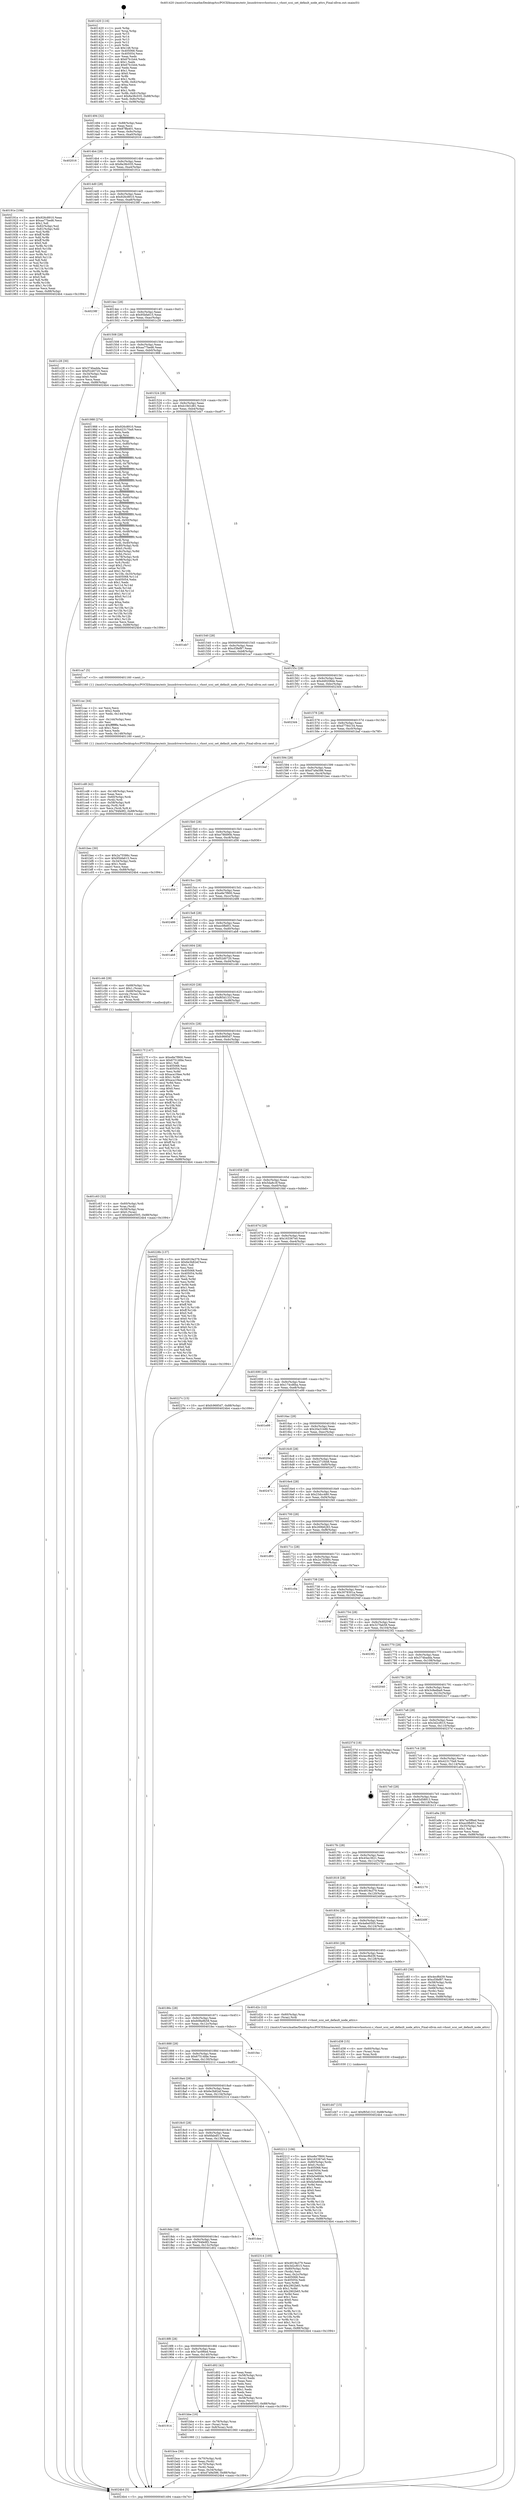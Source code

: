 digraph "0x401420" {
  label = "0x401420 (/mnt/c/Users/mathe/Desktop/tcc/POCII/binaries/extr_linuxdriversvhostscsi.c_vhost_scsi_set_default_node_attrs_Final-ollvm.out::main(0))"
  labelloc = "t"
  node[shape=record]

  Entry [label="",width=0.3,height=0.3,shape=circle,fillcolor=black,style=filled]
  "0x401494" [label="{
     0x401494 [32]\l
     | [instrs]\l
     &nbsp;&nbsp;0x401494 \<+6\>: mov -0x88(%rbp),%eax\l
     &nbsp;&nbsp;0x40149a \<+2\>: mov %eax,%ecx\l
     &nbsp;&nbsp;0x40149c \<+6\>: sub $0x87ffa401,%ecx\l
     &nbsp;&nbsp;0x4014a2 \<+6\>: mov %eax,-0x9c(%rbp)\l
     &nbsp;&nbsp;0x4014a8 \<+6\>: mov %ecx,-0xa0(%rbp)\l
     &nbsp;&nbsp;0x4014ae \<+6\>: je 0000000000402016 \<main+0xbf6\>\l
  }"]
  "0x402016" [label="{
     0x402016\l
  }", style=dashed]
  "0x4014b4" [label="{
     0x4014b4 [28]\l
     | [instrs]\l
     &nbsp;&nbsp;0x4014b4 \<+5\>: jmp 00000000004014b9 \<main+0x99\>\l
     &nbsp;&nbsp;0x4014b9 \<+6\>: mov -0x9c(%rbp),%eax\l
     &nbsp;&nbsp;0x4014bf \<+5\>: sub $0x8a38c035,%eax\l
     &nbsp;&nbsp;0x4014c4 \<+6\>: mov %eax,-0xa4(%rbp)\l
     &nbsp;&nbsp;0x4014ca \<+6\>: je 000000000040191e \<main+0x4fe\>\l
  }"]
  Exit [label="",width=0.3,height=0.3,shape=circle,fillcolor=black,style=filled,peripheries=2]
  "0x40191e" [label="{
     0x40191e [106]\l
     | [instrs]\l
     &nbsp;&nbsp;0x40191e \<+5\>: mov $0x926c8910,%eax\l
     &nbsp;&nbsp;0x401923 \<+5\>: mov $0xaa77bed6,%ecx\l
     &nbsp;&nbsp;0x401928 \<+2\>: mov $0x1,%dl\l
     &nbsp;&nbsp;0x40192a \<+7\>: mov -0x82(%rbp),%sil\l
     &nbsp;&nbsp;0x401931 \<+7\>: mov -0x81(%rbp),%dil\l
     &nbsp;&nbsp;0x401938 \<+3\>: mov %sil,%r8b\l
     &nbsp;&nbsp;0x40193b \<+4\>: xor $0xff,%r8b\l
     &nbsp;&nbsp;0x40193f \<+3\>: mov %dil,%r9b\l
     &nbsp;&nbsp;0x401942 \<+4\>: xor $0xff,%r9b\l
     &nbsp;&nbsp;0x401946 \<+3\>: xor $0x0,%dl\l
     &nbsp;&nbsp;0x401949 \<+3\>: mov %r8b,%r10b\l
     &nbsp;&nbsp;0x40194c \<+4\>: and $0x0,%r10b\l
     &nbsp;&nbsp;0x401950 \<+3\>: and %dl,%sil\l
     &nbsp;&nbsp;0x401953 \<+3\>: mov %r9b,%r11b\l
     &nbsp;&nbsp;0x401956 \<+4\>: and $0x0,%r11b\l
     &nbsp;&nbsp;0x40195a \<+3\>: and %dl,%dil\l
     &nbsp;&nbsp;0x40195d \<+3\>: or %sil,%r10b\l
     &nbsp;&nbsp;0x401960 \<+3\>: or %dil,%r11b\l
     &nbsp;&nbsp;0x401963 \<+3\>: xor %r11b,%r10b\l
     &nbsp;&nbsp;0x401966 \<+3\>: or %r9b,%r8b\l
     &nbsp;&nbsp;0x401969 \<+4\>: xor $0xff,%r8b\l
     &nbsp;&nbsp;0x40196d \<+3\>: or $0x0,%dl\l
     &nbsp;&nbsp;0x401970 \<+3\>: and %dl,%r8b\l
     &nbsp;&nbsp;0x401973 \<+3\>: or %r8b,%r10b\l
     &nbsp;&nbsp;0x401976 \<+4\>: test $0x1,%r10b\l
     &nbsp;&nbsp;0x40197a \<+3\>: cmovne %ecx,%eax\l
     &nbsp;&nbsp;0x40197d \<+6\>: mov %eax,-0x88(%rbp)\l
     &nbsp;&nbsp;0x401983 \<+5\>: jmp 00000000004024b4 \<main+0x1094\>\l
  }"]
  "0x4014d0" [label="{
     0x4014d0 [28]\l
     | [instrs]\l
     &nbsp;&nbsp;0x4014d0 \<+5\>: jmp 00000000004014d5 \<main+0xb5\>\l
     &nbsp;&nbsp;0x4014d5 \<+6\>: mov -0x9c(%rbp),%eax\l
     &nbsp;&nbsp;0x4014db \<+5\>: sub $0x926c8910,%eax\l
     &nbsp;&nbsp;0x4014e0 \<+6\>: mov %eax,-0xa8(%rbp)\l
     &nbsp;&nbsp;0x4014e6 \<+6\>: je 000000000040238f \<main+0xf6f\>\l
  }"]
  "0x4024b4" [label="{
     0x4024b4 [5]\l
     | [instrs]\l
     &nbsp;&nbsp;0x4024b4 \<+5\>: jmp 0000000000401494 \<main+0x74\>\l
  }"]
  "0x401420" [label="{
     0x401420 [116]\l
     | [instrs]\l
     &nbsp;&nbsp;0x401420 \<+1\>: push %rbp\l
     &nbsp;&nbsp;0x401421 \<+3\>: mov %rsp,%rbp\l
     &nbsp;&nbsp;0x401424 \<+2\>: push %r15\l
     &nbsp;&nbsp;0x401426 \<+2\>: push %r14\l
     &nbsp;&nbsp;0x401428 \<+2\>: push %r13\l
     &nbsp;&nbsp;0x40142a \<+2\>: push %r12\l
     &nbsp;&nbsp;0x40142c \<+1\>: push %rbx\l
     &nbsp;&nbsp;0x40142d \<+7\>: sub $0x148,%rsp\l
     &nbsp;&nbsp;0x401434 \<+7\>: mov 0x405068,%eax\l
     &nbsp;&nbsp;0x40143b \<+7\>: mov 0x405054,%ecx\l
     &nbsp;&nbsp;0x401442 \<+2\>: mov %eax,%edx\l
     &nbsp;&nbsp;0x401444 \<+6\>: sub $0x67b1b44,%edx\l
     &nbsp;&nbsp;0x40144a \<+3\>: sub $0x1,%edx\l
     &nbsp;&nbsp;0x40144d \<+6\>: add $0x67b1b44,%edx\l
     &nbsp;&nbsp;0x401453 \<+3\>: imul %edx,%eax\l
     &nbsp;&nbsp;0x401456 \<+3\>: and $0x1,%eax\l
     &nbsp;&nbsp;0x401459 \<+3\>: cmp $0x0,%eax\l
     &nbsp;&nbsp;0x40145c \<+4\>: sete %r8b\l
     &nbsp;&nbsp;0x401460 \<+4\>: and $0x1,%r8b\l
     &nbsp;&nbsp;0x401464 \<+7\>: mov %r8b,-0x82(%rbp)\l
     &nbsp;&nbsp;0x40146b \<+3\>: cmp $0xa,%ecx\l
     &nbsp;&nbsp;0x40146e \<+4\>: setl %r8b\l
     &nbsp;&nbsp;0x401472 \<+4\>: and $0x1,%r8b\l
     &nbsp;&nbsp;0x401476 \<+7\>: mov %r8b,-0x81(%rbp)\l
     &nbsp;&nbsp;0x40147d \<+10\>: movl $0x8a38c035,-0x88(%rbp)\l
     &nbsp;&nbsp;0x401487 \<+6\>: mov %edi,-0x8c(%rbp)\l
     &nbsp;&nbsp;0x40148d \<+7\>: mov %rsi,-0x98(%rbp)\l
  }"]
  "0x401d47" [label="{
     0x401d47 [15]\l
     | [instrs]\l
     &nbsp;&nbsp;0x401d47 \<+10\>: movl $0xf65d131f,-0x88(%rbp)\l
     &nbsp;&nbsp;0x401d51 \<+5\>: jmp 00000000004024b4 \<main+0x1094\>\l
  }"]
  "0x40238f" [label="{
     0x40238f\l
  }", style=dashed]
  "0x4014ec" [label="{
     0x4014ec [28]\l
     | [instrs]\l
     &nbsp;&nbsp;0x4014ec \<+5\>: jmp 00000000004014f1 \<main+0xd1\>\l
     &nbsp;&nbsp;0x4014f1 \<+6\>: mov -0x9c(%rbp),%eax\l
     &nbsp;&nbsp;0x4014f7 \<+5\>: sub $0x95bfa615,%eax\l
     &nbsp;&nbsp;0x4014fc \<+6\>: mov %eax,-0xac(%rbp)\l
     &nbsp;&nbsp;0x401502 \<+6\>: je 0000000000401c28 \<main+0x808\>\l
  }"]
  "0x401d38" [label="{
     0x401d38 [15]\l
     | [instrs]\l
     &nbsp;&nbsp;0x401d38 \<+4\>: mov -0x60(%rbp),%rax\l
     &nbsp;&nbsp;0x401d3c \<+3\>: mov (%rax),%rax\l
     &nbsp;&nbsp;0x401d3f \<+3\>: mov %rax,%rdi\l
     &nbsp;&nbsp;0x401d42 \<+5\>: call 0000000000401030 \<free@plt\>\l
     | [calls]\l
     &nbsp;&nbsp;0x401030 \{1\} (unknown)\l
  }"]
  "0x401c28" [label="{
     0x401c28 [30]\l
     | [instrs]\l
     &nbsp;&nbsp;0x401c28 \<+5\>: mov $0x374badda,%eax\l
     &nbsp;&nbsp;0x401c2d \<+5\>: mov $0xf52d0720,%ecx\l
     &nbsp;&nbsp;0x401c32 \<+3\>: mov -0x34(%rbp),%edx\l
     &nbsp;&nbsp;0x401c35 \<+3\>: cmp $0x0,%edx\l
     &nbsp;&nbsp;0x401c38 \<+3\>: cmove %ecx,%eax\l
     &nbsp;&nbsp;0x401c3b \<+6\>: mov %eax,-0x88(%rbp)\l
     &nbsp;&nbsp;0x401c41 \<+5\>: jmp 00000000004024b4 \<main+0x1094\>\l
  }"]
  "0x401508" [label="{
     0x401508 [28]\l
     | [instrs]\l
     &nbsp;&nbsp;0x401508 \<+5\>: jmp 000000000040150d \<main+0xed\>\l
     &nbsp;&nbsp;0x40150d \<+6\>: mov -0x9c(%rbp),%eax\l
     &nbsp;&nbsp;0x401513 \<+5\>: sub $0xaa77bed6,%eax\l
     &nbsp;&nbsp;0x401518 \<+6\>: mov %eax,-0xb0(%rbp)\l
     &nbsp;&nbsp;0x40151e \<+6\>: je 0000000000401988 \<main+0x568\>\l
  }"]
  "0x401cd8" [label="{
     0x401cd8 [42]\l
     | [instrs]\l
     &nbsp;&nbsp;0x401cd8 \<+6\>: mov -0x148(%rbp),%ecx\l
     &nbsp;&nbsp;0x401cde \<+3\>: imul %eax,%ecx\l
     &nbsp;&nbsp;0x401ce1 \<+4\>: mov -0x60(%rbp),%rdi\l
     &nbsp;&nbsp;0x401ce5 \<+3\>: mov (%rdi),%rdi\l
     &nbsp;&nbsp;0x401ce8 \<+4\>: mov -0x58(%rbp),%r8\l
     &nbsp;&nbsp;0x401cec \<+3\>: movslq (%r8),%r8\l
     &nbsp;&nbsp;0x401cef \<+4\>: mov %ecx,(%rdi,%r8,4)\l
     &nbsp;&nbsp;0x401cf3 \<+10\>: movl $0x794fe9f2,-0x88(%rbp)\l
     &nbsp;&nbsp;0x401cfd \<+5\>: jmp 00000000004024b4 \<main+0x1094\>\l
  }"]
  "0x401988" [label="{
     0x401988 [274]\l
     | [instrs]\l
     &nbsp;&nbsp;0x401988 \<+5\>: mov $0x926c8910,%eax\l
     &nbsp;&nbsp;0x40198d \<+5\>: mov $0x423170a9,%ecx\l
     &nbsp;&nbsp;0x401992 \<+2\>: xor %edx,%edx\l
     &nbsp;&nbsp;0x401994 \<+3\>: mov %rsp,%rsi\l
     &nbsp;&nbsp;0x401997 \<+4\>: add $0xfffffffffffffff0,%rsi\l
     &nbsp;&nbsp;0x40199b \<+3\>: mov %rsi,%rsp\l
     &nbsp;&nbsp;0x40199e \<+4\>: mov %rsi,-0x80(%rbp)\l
     &nbsp;&nbsp;0x4019a2 \<+3\>: mov %rsp,%rsi\l
     &nbsp;&nbsp;0x4019a5 \<+4\>: add $0xfffffffffffffff0,%rsi\l
     &nbsp;&nbsp;0x4019a9 \<+3\>: mov %rsi,%rsp\l
     &nbsp;&nbsp;0x4019ac \<+3\>: mov %rsp,%rdi\l
     &nbsp;&nbsp;0x4019af \<+4\>: add $0xfffffffffffffff0,%rdi\l
     &nbsp;&nbsp;0x4019b3 \<+3\>: mov %rdi,%rsp\l
     &nbsp;&nbsp;0x4019b6 \<+4\>: mov %rdi,-0x78(%rbp)\l
     &nbsp;&nbsp;0x4019ba \<+3\>: mov %rsp,%rdi\l
     &nbsp;&nbsp;0x4019bd \<+4\>: add $0xfffffffffffffff0,%rdi\l
     &nbsp;&nbsp;0x4019c1 \<+3\>: mov %rdi,%rsp\l
     &nbsp;&nbsp;0x4019c4 \<+4\>: mov %rdi,-0x70(%rbp)\l
     &nbsp;&nbsp;0x4019c8 \<+3\>: mov %rsp,%rdi\l
     &nbsp;&nbsp;0x4019cb \<+4\>: add $0xfffffffffffffff0,%rdi\l
     &nbsp;&nbsp;0x4019cf \<+3\>: mov %rdi,%rsp\l
     &nbsp;&nbsp;0x4019d2 \<+4\>: mov %rdi,-0x68(%rbp)\l
     &nbsp;&nbsp;0x4019d6 \<+3\>: mov %rsp,%rdi\l
     &nbsp;&nbsp;0x4019d9 \<+4\>: add $0xfffffffffffffff0,%rdi\l
     &nbsp;&nbsp;0x4019dd \<+3\>: mov %rdi,%rsp\l
     &nbsp;&nbsp;0x4019e0 \<+4\>: mov %rdi,-0x60(%rbp)\l
     &nbsp;&nbsp;0x4019e4 \<+3\>: mov %rsp,%rdi\l
     &nbsp;&nbsp;0x4019e7 \<+4\>: add $0xfffffffffffffff0,%rdi\l
     &nbsp;&nbsp;0x4019eb \<+3\>: mov %rdi,%rsp\l
     &nbsp;&nbsp;0x4019ee \<+4\>: mov %rdi,-0x58(%rbp)\l
     &nbsp;&nbsp;0x4019f2 \<+3\>: mov %rsp,%rdi\l
     &nbsp;&nbsp;0x4019f5 \<+4\>: add $0xfffffffffffffff0,%rdi\l
     &nbsp;&nbsp;0x4019f9 \<+3\>: mov %rdi,%rsp\l
     &nbsp;&nbsp;0x4019fc \<+4\>: mov %rdi,-0x50(%rbp)\l
     &nbsp;&nbsp;0x401a00 \<+3\>: mov %rsp,%rdi\l
     &nbsp;&nbsp;0x401a03 \<+4\>: add $0xfffffffffffffff0,%rdi\l
     &nbsp;&nbsp;0x401a07 \<+3\>: mov %rdi,%rsp\l
     &nbsp;&nbsp;0x401a0a \<+4\>: mov %rdi,-0x48(%rbp)\l
     &nbsp;&nbsp;0x401a0e \<+3\>: mov %rsp,%rdi\l
     &nbsp;&nbsp;0x401a11 \<+4\>: add $0xfffffffffffffff0,%rdi\l
     &nbsp;&nbsp;0x401a15 \<+3\>: mov %rdi,%rsp\l
     &nbsp;&nbsp;0x401a18 \<+4\>: mov %rdi,-0x40(%rbp)\l
     &nbsp;&nbsp;0x401a1c \<+4\>: mov -0x80(%rbp),%rdi\l
     &nbsp;&nbsp;0x401a20 \<+6\>: movl $0x0,(%rdi)\l
     &nbsp;&nbsp;0x401a26 \<+7\>: mov -0x8c(%rbp),%r8d\l
     &nbsp;&nbsp;0x401a2d \<+3\>: mov %r8d,(%rsi)\l
     &nbsp;&nbsp;0x401a30 \<+4\>: mov -0x78(%rbp),%rdi\l
     &nbsp;&nbsp;0x401a34 \<+7\>: mov -0x98(%rbp),%r9\l
     &nbsp;&nbsp;0x401a3b \<+3\>: mov %r9,(%rdi)\l
     &nbsp;&nbsp;0x401a3e \<+3\>: cmpl $0x2,(%rsi)\l
     &nbsp;&nbsp;0x401a41 \<+4\>: setne %r10b\l
     &nbsp;&nbsp;0x401a45 \<+4\>: and $0x1,%r10b\l
     &nbsp;&nbsp;0x401a49 \<+4\>: mov %r10b,-0x35(%rbp)\l
     &nbsp;&nbsp;0x401a4d \<+8\>: mov 0x405068,%r11d\l
     &nbsp;&nbsp;0x401a55 \<+7\>: mov 0x405054,%ebx\l
     &nbsp;&nbsp;0x401a5c \<+3\>: sub $0x1,%edx\l
     &nbsp;&nbsp;0x401a5f \<+3\>: mov %r11d,%r14d\l
     &nbsp;&nbsp;0x401a62 \<+3\>: add %edx,%r14d\l
     &nbsp;&nbsp;0x401a65 \<+4\>: imul %r14d,%r11d\l
     &nbsp;&nbsp;0x401a69 \<+4\>: and $0x1,%r11d\l
     &nbsp;&nbsp;0x401a6d \<+4\>: cmp $0x0,%r11d\l
     &nbsp;&nbsp;0x401a71 \<+4\>: sete %r10b\l
     &nbsp;&nbsp;0x401a75 \<+3\>: cmp $0xa,%ebx\l
     &nbsp;&nbsp;0x401a78 \<+4\>: setl %r15b\l
     &nbsp;&nbsp;0x401a7c \<+3\>: mov %r10b,%r12b\l
     &nbsp;&nbsp;0x401a7f \<+3\>: and %r15b,%r12b\l
     &nbsp;&nbsp;0x401a82 \<+3\>: xor %r15b,%r10b\l
     &nbsp;&nbsp;0x401a85 \<+3\>: or %r10b,%r12b\l
     &nbsp;&nbsp;0x401a88 \<+4\>: test $0x1,%r12b\l
     &nbsp;&nbsp;0x401a8c \<+3\>: cmovne %ecx,%eax\l
     &nbsp;&nbsp;0x401a8f \<+6\>: mov %eax,-0x88(%rbp)\l
     &nbsp;&nbsp;0x401a95 \<+5\>: jmp 00000000004024b4 \<main+0x1094\>\l
  }"]
  "0x401524" [label="{
     0x401524 [28]\l
     | [instrs]\l
     &nbsp;&nbsp;0x401524 \<+5\>: jmp 0000000000401529 \<main+0x109\>\l
     &nbsp;&nbsp;0x401529 \<+6\>: mov -0x9c(%rbp),%eax\l
     &nbsp;&nbsp;0x40152f \<+5\>: sub $0xb19d1d81,%eax\l
     &nbsp;&nbsp;0x401534 \<+6\>: mov %eax,-0xb4(%rbp)\l
     &nbsp;&nbsp;0x40153a \<+6\>: je 0000000000401eb7 \<main+0xa97\>\l
  }"]
  "0x401cac" [label="{
     0x401cac [44]\l
     | [instrs]\l
     &nbsp;&nbsp;0x401cac \<+2\>: xor %ecx,%ecx\l
     &nbsp;&nbsp;0x401cae \<+5\>: mov $0x2,%edx\l
     &nbsp;&nbsp;0x401cb3 \<+6\>: mov %edx,-0x144(%rbp)\l
     &nbsp;&nbsp;0x401cb9 \<+1\>: cltd\l
     &nbsp;&nbsp;0x401cba \<+6\>: mov -0x144(%rbp),%esi\l
     &nbsp;&nbsp;0x401cc0 \<+2\>: idiv %esi\l
     &nbsp;&nbsp;0x401cc2 \<+6\>: imul $0xfffffffe,%edx,%edx\l
     &nbsp;&nbsp;0x401cc8 \<+3\>: sub $0x1,%ecx\l
     &nbsp;&nbsp;0x401ccb \<+2\>: sub %ecx,%edx\l
     &nbsp;&nbsp;0x401ccd \<+6\>: mov %edx,-0x148(%rbp)\l
     &nbsp;&nbsp;0x401cd3 \<+5\>: call 0000000000401160 \<next_i\>\l
     | [calls]\l
     &nbsp;&nbsp;0x401160 \{1\} (/mnt/c/Users/mathe/Desktop/tcc/POCII/binaries/extr_linuxdriversvhostscsi.c_vhost_scsi_set_default_node_attrs_Final-ollvm.out::next_i)\l
  }"]
  "0x401c63" [label="{
     0x401c63 [32]\l
     | [instrs]\l
     &nbsp;&nbsp;0x401c63 \<+4\>: mov -0x60(%rbp),%rdi\l
     &nbsp;&nbsp;0x401c67 \<+3\>: mov %rax,(%rdi)\l
     &nbsp;&nbsp;0x401c6a \<+4\>: mov -0x58(%rbp),%rax\l
     &nbsp;&nbsp;0x401c6e \<+6\>: movl $0x0,(%rax)\l
     &nbsp;&nbsp;0x401c74 \<+10\>: movl $0x4a6e0505,-0x88(%rbp)\l
     &nbsp;&nbsp;0x401c7e \<+5\>: jmp 00000000004024b4 \<main+0x1094\>\l
  }"]
  "0x401eb7" [label="{
     0x401eb7\l
  }", style=dashed]
  "0x401540" [label="{
     0x401540 [28]\l
     | [instrs]\l
     &nbsp;&nbsp;0x401540 \<+5\>: jmp 0000000000401545 \<main+0x125\>\l
     &nbsp;&nbsp;0x401545 \<+6\>: mov -0x9c(%rbp),%eax\l
     &nbsp;&nbsp;0x40154b \<+5\>: sub $0xcf3fef87,%eax\l
     &nbsp;&nbsp;0x401550 \<+6\>: mov %eax,-0xb8(%rbp)\l
     &nbsp;&nbsp;0x401556 \<+6\>: je 0000000000401ca7 \<main+0x887\>\l
  }"]
  "0x401bce" [label="{
     0x401bce [30]\l
     | [instrs]\l
     &nbsp;&nbsp;0x401bce \<+4\>: mov -0x70(%rbp),%rdi\l
     &nbsp;&nbsp;0x401bd2 \<+2\>: mov %eax,(%rdi)\l
     &nbsp;&nbsp;0x401bd4 \<+4\>: mov -0x70(%rbp),%rdi\l
     &nbsp;&nbsp;0x401bd8 \<+2\>: mov (%rdi),%eax\l
     &nbsp;&nbsp;0x401bda \<+3\>: mov %eax,-0x34(%rbp)\l
     &nbsp;&nbsp;0x401bdd \<+10\>: movl $0xd7a9a586,-0x88(%rbp)\l
     &nbsp;&nbsp;0x401be7 \<+5\>: jmp 00000000004024b4 \<main+0x1094\>\l
  }"]
  "0x401ca7" [label="{
     0x401ca7 [5]\l
     | [instrs]\l
     &nbsp;&nbsp;0x401ca7 \<+5\>: call 0000000000401160 \<next_i\>\l
     | [calls]\l
     &nbsp;&nbsp;0x401160 \{1\} (/mnt/c/Users/mathe/Desktop/tcc/POCII/binaries/extr_linuxdriversvhostscsi.c_vhost_scsi_set_default_node_attrs_Final-ollvm.out::next_i)\l
  }"]
  "0x40155c" [label="{
     0x40155c [28]\l
     | [instrs]\l
     &nbsp;&nbsp;0x40155c \<+5\>: jmp 0000000000401561 \<main+0x141\>\l
     &nbsp;&nbsp;0x401561 \<+6\>: mov -0x9c(%rbp),%eax\l
     &nbsp;&nbsp;0x401567 \<+5\>: sub $0xd49208de,%eax\l
     &nbsp;&nbsp;0x40156c \<+6\>: mov %eax,-0xbc(%rbp)\l
     &nbsp;&nbsp;0x401572 \<+6\>: je 00000000004023d4 \<main+0xfb4\>\l
  }"]
  "0x401914" [label="{
     0x401914\l
  }", style=dashed]
  "0x4023d4" [label="{
     0x4023d4\l
  }", style=dashed]
  "0x401578" [label="{
     0x401578 [28]\l
     | [instrs]\l
     &nbsp;&nbsp;0x401578 \<+5\>: jmp 000000000040157d \<main+0x15d\>\l
     &nbsp;&nbsp;0x40157d \<+6\>: mov -0x9c(%rbp),%eax\l
     &nbsp;&nbsp;0x401583 \<+5\>: sub $0xd7784154,%eax\l
     &nbsp;&nbsp;0x401588 \<+6\>: mov %eax,-0xc0(%rbp)\l
     &nbsp;&nbsp;0x40158e \<+6\>: je 0000000000401baf \<main+0x78f\>\l
  }"]
  "0x401bbe" [label="{
     0x401bbe [16]\l
     | [instrs]\l
     &nbsp;&nbsp;0x401bbe \<+4\>: mov -0x78(%rbp),%rax\l
     &nbsp;&nbsp;0x401bc2 \<+3\>: mov (%rax),%rax\l
     &nbsp;&nbsp;0x401bc5 \<+4\>: mov 0x8(%rax),%rdi\l
     &nbsp;&nbsp;0x401bc9 \<+5\>: call 0000000000401060 \<atoi@plt\>\l
     | [calls]\l
     &nbsp;&nbsp;0x401060 \{1\} (unknown)\l
  }"]
  "0x401baf" [label="{
     0x401baf\l
  }", style=dashed]
  "0x401594" [label="{
     0x401594 [28]\l
     | [instrs]\l
     &nbsp;&nbsp;0x401594 \<+5\>: jmp 0000000000401599 \<main+0x179\>\l
     &nbsp;&nbsp;0x401599 \<+6\>: mov -0x9c(%rbp),%eax\l
     &nbsp;&nbsp;0x40159f \<+5\>: sub $0xd7a9a586,%eax\l
     &nbsp;&nbsp;0x4015a4 \<+6\>: mov %eax,-0xc4(%rbp)\l
     &nbsp;&nbsp;0x4015aa \<+6\>: je 0000000000401bec \<main+0x7cc\>\l
  }"]
  "0x4018f8" [label="{
     0x4018f8 [28]\l
     | [instrs]\l
     &nbsp;&nbsp;0x4018f8 \<+5\>: jmp 00000000004018fd \<main+0x4dd\>\l
     &nbsp;&nbsp;0x4018fd \<+6\>: mov -0x9c(%rbp),%eax\l
     &nbsp;&nbsp;0x401903 \<+5\>: sub $0x7ac0f6ed,%eax\l
     &nbsp;&nbsp;0x401908 \<+6\>: mov %eax,-0x140(%rbp)\l
     &nbsp;&nbsp;0x40190e \<+6\>: je 0000000000401bbe \<main+0x79e\>\l
  }"]
  "0x401bec" [label="{
     0x401bec [30]\l
     | [instrs]\l
     &nbsp;&nbsp;0x401bec \<+5\>: mov $0x2a75586c,%eax\l
     &nbsp;&nbsp;0x401bf1 \<+5\>: mov $0x95bfa615,%ecx\l
     &nbsp;&nbsp;0x401bf6 \<+3\>: mov -0x34(%rbp),%edx\l
     &nbsp;&nbsp;0x401bf9 \<+3\>: cmp $0x1,%edx\l
     &nbsp;&nbsp;0x401bfc \<+3\>: cmovl %ecx,%eax\l
     &nbsp;&nbsp;0x401bff \<+6\>: mov %eax,-0x88(%rbp)\l
     &nbsp;&nbsp;0x401c05 \<+5\>: jmp 00000000004024b4 \<main+0x1094\>\l
  }"]
  "0x4015b0" [label="{
     0x4015b0 [28]\l
     | [instrs]\l
     &nbsp;&nbsp;0x4015b0 \<+5\>: jmp 00000000004015b5 \<main+0x195\>\l
     &nbsp;&nbsp;0x4015b5 \<+6\>: mov -0x9c(%rbp),%eax\l
     &nbsp;&nbsp;0x4015bb \<+5\>: sub $0xe78fd90b,%eax\l
     &nbsp;&nbsp;0x4015c0 \<+6\>: mov %eax,-0xc8(%rbp)\l
     &nbsp;&nbsp;0x4015c6 \<+6\>: je 0000000000401d56 \<main+0x936\>\l
  }"]
  "0x401d02" [label="{
     0x401d02 [42]\l
     | [instrs]\l
     &nbsp;&nbsp;0x401d02 \<+2\>: xor %eax,%eax\l
     &nbsp;&nbsp;0x401d04 \<+4\>: mov -0x58(%rbp),%rcx\l
     &nbsp;&nbsp;0x401d08 \<+2\>: mov (%rcx),%edx\l
     &nbsp;&nbsp;0x401d0a \<+2\>: mov %eax,%esi\l
     &nbsp;&nbsp;0x401d0c \<+2\>: sub %edx,%esi\l
     &nbsp;&nbsp;0x401d0e \<+2\>: mov %eax,%edx\l
     &nbsp;&nbsp;0x401d10 \<+3\>: sub $0x1,%edx\l
     &nbsp;&nbsp;0x401d13 \<+2\>: add %edx,%esi\l
     &nbsp;&nbsp;0x401d15 \<+2\>: sub %esi,%eax\l
     &nbsp;&nbsp;0x401d17 \<+4\>: mov -0x58(%rbp),%rcx\l
     &nbsp;&nbsp;0x401d1b \<+2\>: mov %eax,(%rcx)\l
     &nbsp;&nbsp;0x401d1d \<+10\>: movl $0x4a6e0505,-0x88(%rbp)\l
     &nbsp;&nbsp;0x401d27 \<+5\>: jmp 00000000004024b4 \<main+0x1094\>\l
  }"]
  "0x401d56" [label="{
     0x401d56\l
  }", style=dashed]
  "0x4015cc" [label="{
     0x4015cc [28]\l
     | [instrs]\l
     &nbsp;&nbsp;0x4015cc \<+5\>: jmp 00000000004015d1 \<main+0x1b1\>\l
     &nbsp;&nbsp;0x4015d1 \<+6\>: mov -0x9c(%rbp),%eax\l
     &nbsp;&nbsp;0x4015d7 \<+5\>: sub $0xe8e7f900,%eax\l
     &nbsp;&nbsp;0x4015dc \<+6\>: mov %eax,-0xcc(%rbp)\l
     &nbsp;&nbsp;0x4015e2 \<+6\>: je 0000000000402486 \<main+0x1066\>\l
  }"]
  "0x4018dc" [label="{
     0x4018dc [28]\l
     | [instrs]\l
     &nbsp;&nbsp;0x4018dc \<+5\>: jmp 00000000004018e1 \<main+0x4c1\>\l
     &nbsp;&nbsp;0x4018e1 \<+6\>: mov -0x9c(%rbp),%eax\l
     &nbsp;&nbsp;0x4018e7 \<+5\>: sub $0x794fe9f2,%eax\l
     &nbsp;&nbsp;0x4018ec \<+6\>: mov %eax,-0x13c(%rbp)\l
     &nbsp;&nbsp;0x4018f2 \<+6\>: je 0000000000401d02 \<main+0x8e2\>\l
  }"]
  "0x402486" [label="{
     0x402486\l
  }", style=dashed]
  "0x4015e8" [label="{
     0x4015e8 [28]\l
     | [instrs]\l
     &nbsp;&nbsp;0x4015e8 \<+5\>: jmp 00000000004015ed \<main+0x1cd\>\l
     &nbsp;&nbsp;0x4015ed \<+6\>: mov -0x9c(%rbp),%eax\l
     &nbsp;&nbsp;0x4015f3 \<+5\>: sub $0xec0fb851,%eax\l
     &nbsp;&nbsp;0x4015f8 \<+6\>: mov %eax,-0xd0(%rbp)\l
     &nbsp;&nbsp;0x4015fe \<+6\>: je 0000000000401ab8 \<main+0x698\>\l
  }"]
  "0x401dee" [label="{
     0x401dee\l
  }", style=dashed]
  "0x401ab8" [label="{
     0x401ab8\l
  }", style=dashed]
  "0x401604" [label="{
     0x401604 [28]\l
     | [instrs]\l
     &nbsp;&nbsp;0x401604 \<+5\>: jmp 0000000000401609 \<main+0x1e9\>\l
     &nbsp;&nbsp;0x401609 \<+6\>: mov -0x9c(%rbp),%eax\l
     &nbsp;&nbsp;0x40160f \<+5\>: sub $0xf52d0720,%eax\l
     &nbsp;&nbsp;0x401614 \<+6\>: mov %eax,-0xd4(%rbp)\l
     &nbsp;&nbsp;0x40161a \<+6\>: je 0000000000401c46 \<main+0x826\>\l
  }"]
  "0x4018c0" [label="{
     0x4018c0 [28]\l
     | [instrs]\l
     &nbsp;&nbsp;0x4018c0 \<+5\>: jmp 00000000004018c5 \<main+0x4a5\>\l
     &nbsp;&nbsp;0x4018c5 \<+6\>: mov -0x9c(%rbp),%eax\l
     &nbsp;&nbsp;0x4018cb \<+5\>: sub $0x6fabdf11,%eax\l
     &nbsp;&nbsp;0x4018d0 \<+6\>: mov %eax,-0x138(%rbp)\l
     &nbsp;&nbsp;0x4018d6 \<+6\>: je 0000000000401dee \<main+0x9ce\>\l
  }"]
  "0x401c46" [label="{
     0x401c46 [29]\l
     | [instrs]\l
     &nbsp;&nbsp;0x401c46 \<+4\>: mov -0x68(%rbp),%rax\l
     &nbsp;&nbsp;0x401c4a \<+6\>: movl $0x1,(%rax)\l
     &nbsp;&nbsp;0x401c50 \<+4\>: mov -0x68(%rbp),%rax\l
     &nbsp;&nbsp;0x401c54 \<+3\>: movslq (%rax),%rax\l
     &nbsp;&nbsp;0x401c57 \<+4\>: shl $0x2,%rax\l
     &nbsp;&nbsp;0x401c5b \<+3\>: mov %rax,%rdi\l
     &nbsp;&nbsp;0x401c5e \<+5\>: call 0000000000401050 \<malloc@plt\>\l
     | [calls]\l
     &nbsp;&nbsp;0x401050 \{1\} (unknown)\l
  }"]
  "0x401620" [label="{
     0x401620 [28]\l
     | [instrs]\l
     &nbsp;&nbsp;0x401620 \<+5\>: jmp 0000000000401625 \<main+0x205\>\l
     &nbsp;&nbsp;0x401625 \<+6\>: mov -0x9c(%rbp),%eax\l
     &nbsp;&nbsp;0x40162b \<+5\>: sub $0xf65d131f,%eax\l
     &nbsp;&nbsp;0x401630 \<+6\>: mov %eax,-0xd8(%rbp)\l
     &nbsp;&nbsp;0x401636 \<+6\>: je 000000000040217f \<main+0xd5f\>\l
  }"]
  "0x402314" [label="{
     0x402314 [105]\l
     | [instrs]\l
     &nbsp;&nbsp;0x402314 \<+5\>: mov $0x4919a379,%eax\l
     &nbsp;&nbsp;0x402319 \<+5\>: mov $0x3d2cf015,%ecx\l
     &nbsp;&nbsp;0x40231e \<+4\>: mov -0x80(%rbp),%rdx\l
     &nbsp;&nbsp;0x402322 \<+2\>: mov (%rdx),%esi\l
     &nbsp;&nbsp;0x402324 \<+3\>: mov %esi,-0x2c(%rbp)\l
     &nbsp;&nbsp;0x402327 \<+7\>: mov 0x405068,%esi\l
     &nbsp;&nbsp;0x40232e \<+7\>: mov 0x405054,%edi\l
     &nbsp;&nbsp;0x402335 \<+3\>: mov %esi,%r8d\l
     &nbsp;&nbsp;0x402338 \<+7\>: add $0x2902b65,%r8d\l
     &nbsp;&nbsp;0x40233f \<+4\>: sub $0x1,%r8d\l
     &nbsp;&nbsp;0x402343 \<+7\>: sub $0x2902b65,%r8d\l
     &nbsp;&nbsp;0x40234a \<+4\>: imul %r8d,%esi\l
     &nbsp;&nbsp;0x40234e \<+3\>: and $0x1,%esi\l
     &nbsp;&nbsp;0x402351 \<+3\>: cmp $0x0,%esi\l
     &nbsp;&nbsp;0x402354 \<+4\>: sete %r9b\l
     &nbsp;&nbsp;0x402358 \<+3\>: cmp $0xa,%edi\l
     &nbsp;&nbsp;0x40235b \<+4\>: setl %r10b\l
     &nbsp;&nbsp;0x40235f \<+3\>: mov %r9b,%r11b\l
     &nbsp;&nbsp;0x402362 \<+3\>: and %r10b,%r11b\l
     &nbsp;&nbsp;0x402365 \<+3\>: xor %r10b,%r9b\l
     &nbsp;&nbsp;0x402368 \<+3\>: or %r9b,%r11b\l
     &nbsp;&nbsp;0x40236b \<+4\>: test $0x1,%r11b\l
     &nbsp;&nbsp;0x40236f \<+3\>: cmovne %ecx,%eax\l
     &nbsp;&nbsp;0x402372 \<+6\>: mov %eax,-0x88(%rbp)\l
     &nbsp;&nbsp;0x402378 \<+5\>: jmp 00000000004024b4 \<main+0x1094\>\l
  }"]
  "0x40217f" [label="{
     0x40217f [147]\l
     | [instrs]\l
     &nbsp;&nbsp;0x40217f \<+5\>: mov $0xe8e7f900,%eax\l
     &nbsp;&nbsp;0x402184 \<+5\>: mov $0x67514fde,%ecx\l
     &nbsp;&nbsp;0x402189 \<+2\>: mov $0x1,%dl\l
     &nbsp;&nbsp;0x40218b \<+7\>: mov 0x405068,%esi\l
     &nbsp;&nbsp;0x402192 \<+7\>: mov 0x405054,%edi\l
     &nbsp;&nbsp;0x402199 \<+3\>: mov %esi,%r8d\l
     &nbsp;&nbsp;0x40219c \<+7\>: sub $0xaca1f4ee,%r8d\l
     &nbsp;&nbsp;0x4021a3 \<+4\>: sub $0x1,%r8d\l
     &nbsp;&nbsp;0x4021a7 \<+7\>: add $0xaca1f4ee,%r8d\l
     &nbsp;&nbsp;0x4021ae \<+4\>: imul %r8d,%esi\l
     &nbsp;&nbsp;0x4021b2 \<+3\>: and $0x1,%esi\l
     &nbsp;&nbsp;0x4021b5 \<+3\>: cmp $0x0,%esi\l
     &nbsp;&nbsp;0x4021b8 \<+4\>: sete %r9b\l
     &nbsp;&nbsp;0x4021bc \<+3\>: cmp $0xa,%edi\l
     &nbsp;&nbsp;0x4021bf \<+4\>: setl %r10b\l
     &nbsp;&nbsp;0x4021c3 \<+3\>: mov %r9b,%r11b\l
     &nbsp;&nbsp;0x4021c6 \<+4\>: xor $0xff,%r11b\l
     &nbsp;&nbsp;0x4021ca \<+3\>: mov %r10b,%bl\l
     &nbsp;&nbsp;0x4021cd \<+3\>: xor $0xff,%bl\l
     &nbsp;&nbsp;0x4021d0 \<+3\>: xor $0x0,%dl\l
     &nbsp;&nbsp;0x4021d3 \<+3\>: mov %r11b,%r14b\l
     &nbsp;&nbsp;0x4021d6 \<+4\>: and $0x0,%r14b\l
     &nbsp;&nbsp;0x4021da \<+3\>: and %dl,%r9b\l
     &nbsp;&nbsp;0x4021dd \<+3\>: mov %bl,%r15b\l
     &nbsp;&nbsp;0x4021e0 \<+4\>: and $0x0,%r15b\l
     &nbsp;&nbsp;0x4021e4 \<+3\>: and %dl,%r10b\l
     &nbsp;&nbsp;0x4021e7 \<+3\>: or %r9b,%r14b\l
     &nbsp;&nbsp;0x4021ea \<+3\>: or %r10b,%r15b\l
     &nbsp;&nbsp;0x4021ed \<+3\>: xor %r15b,%r14b\l
     &nbsp;&nbsp;0x4021f0 \<+3\>: or %bl,%r11b\l
     &nbsp;&nbsp;0x4021f3 \<+4\>: xor $0xff,%r11b\l
     &nbsp;&nbsp;0x4021f7 \<+3\>: or $0x0,%dl\l
     &nbsp;&nbsp;0x4021fa \<+3\>: and %dl,%r11b\l
     &nbsp;&nbsp;0x4021fd \<+3\>: or %r11b,%r14b\l
     &nbsp;&nbsp;0x402200 \<+4\>: test $0x1,%r14b\l
     &nbsp;&nbsp;0x402204 \<+3\>: cmovne %ecx,%eax\l
     &nbsp;&nbsp;0x402207 \<+6\>: mov %eax,-0x88(%rbp)\l
     &nbsp;&nbsp;0x40220d \<+5\>: jmp 00000000004024b4 \<main+0x1094\>\l
  }"]
  "0x40163c" [label="{
     0x40163c [28]\l
     | [instrs]\l
     &nbsp;&nbsp;0x40163c \<+5\>: jmp 0000000000401641 \<main+0x221\>\l
     &nbsp;&nbsp;0x401641 \<+6\>: mov -0x9c(%rbp),%eax\l
     &nbsp;&nbsp;0x401647 \<+5\>: sub $0xfc9685d7,%eax\l
     &nbsp;&nbsp;0x40164c \<+6\>: mov %eax,-0xdc(%rbp)\l
     &nbsp;&nbsp;0x401652 \<+6\>: je 000000000040228b \<main+0xe6b\>\l
  }"]
  "0x4018a4" [label="{
     0x4018a4 [28]\l
     | [instrs]\l
     &nbsp;&nbsp;0x4018a4 \<+5\>: jmp 00000000004018a9 \<main+0x489\>\l
     &nbsp;&nbsp;0x4018a9 \<+6\>: mov -0x9c(%rbp),%eax\l
     &nbsp;&nbsp;0x4018af \<+5\>: sub $0x6e3b82ef,%eax\l
     &nbsp;&nbsp;0x4018b4 \<+6\>: mov %eax,-0x134(%rbp)\l
     &nbsp;&nbsp;0x4018ba \<+6\>: je 0000000000402314 \<main+0xef4\>\l
  }"]
  "0x40228b" [label="{
     0x40228b [137]\l
     | [instrs]\l
     &nbsp;&nbsp;0x40228b \<+5\>: mov $0x4919a379,%eax\l
     &nbsp;&nbsp;0x402290 \<+5\>: mov $0x6e3b82ef,%ecx\l
     &nbsp;&nbsp;0x402295 \<+2\>: mov $0x1,%dl\l
     &nbsp;&nbsp;0x402297 \<+2\>: xor %esi,%esi\l
     &nbsp;&nbsp;0x402299 \<+7\>: mov 0x405068,%edi\l
     &nbsp;&nbsp;0x4022a0 \<+8\>: mov 0x405054,%r8d\l
     &nbsp;&nbsp;0x4022a8 \<+3\>: sub $0x1,%esi\l
     &nbsp;&nbsp;0x4022ab \<+3\>: mov %edi,%r9d\l
     &nbsp;&nbsp;0x4022ae \<+3\>: add %esi,%r9d\l
     &nbsp;&nbsp;0x4022b1 \<+4\>: imul %r9d,%edi\l
     &nbsp;&nbsp;0x4022b5 \<+3\>: and $0x1,%edi\l
     &nbsp;&nbsp;0x4022b8 \<+3\>: cmp $0x0,%edi\l
     &nbsp;&nbsp;0x4022bb \<+4\>: sete %r10b\l
     &nbsp;&nbsp;0x4022bf \<+4\>: cmp $0xa,%r8d\l
     &nbsp;&nbsp;0x4022c3 \<+4\>: setl %r11b\l
     &nbsp;&nbsp;0x4022c7 \<+3\>: mov %r10b,%bl\l
     &nbsp;&nbsp;0x4022ca \<+3\>: xor $0xff,%bl\l
     &nbsp;&nbsp;0x4022cd \<+3\>: mov %r11b,%r14b\l
     &nbsp;&nbsp;0x4022d0 \<+4\>: xor $0xff,%r14b\l
     &nbsp;&nbsp;0x4022d4 \<+3\>: xor $0x0,%dl\l
     &nbsp;&nbsp;0x4022d7 \<+3\>: mov %bl,%r15b\l
     &nbsp;&nbsp;0x4022da \<+4\>: and $0x0,%r15b\l
     &nbsp;&nbsp;0x4022de \<+3\>: and %dl,%r10b\l
     &nbsp;&nbsp;0x4022e1 \<+3\>: mov %r14b,%r12b\l
     &nbsp;&nbsp;0x4022e4 \<+4\>: and $0x0,%r12b\l
     &nbsp;&nbsp;0x4022e8 \<+3\>: and %dl,%r11b\l
     &nbsp;&nbsp;0x4022eb \<+3\>: or %r10b,%r15b\l
     &nbsp;&nbsp;0x4022ee \<+3\>: or %r11b,%r12b\l
     &nbsp;&nbsp;0x4022f1 \<+3\>: xor %r12b,%r15b\l
     &nbsp;&nbsp;0x4022f4 \<+3\>: or %r14b,%bl\l
     &nbsp;&nbsp;0x4022f7 \<+3\>: xor $0xff,%bl\l
     &nbsp;&nbsp;0x4022fa \<+3\>: or $0x0,%dl\l
     &nbsp;&nbsp;0x4022fd \<+2\>: and %dl,%bl\l
     &nbsp;&nbsp;0x4022ff \<+3\>: or %bl,%r15b\l
     &nbsp;&nbsp;0x402302 \<+4\>: test $0x1,%r15b\l
     &nbsp;&nbsp;0x402306 \<+3\>: cmovne %ecx,%eax\l
     &nbsp;&nbsp;0x402309 \<+6\>: mov %eax,-0x88(%rbp)\l
     &nbsp;&nbsp;0x40230f \<+5\>: jmp 00000000004024b4 \<main+0x1094\>\l
  }"]
  "0x401658" [label="{
     0x401658 [28]\l
     | [instrs]\l
     &nbsp;&nbsp;0x401658 \<+5\>: jmp 000000000040165d \<main+0x23d\>\l
     &nbsp;&nbsp;0x40165d \<+6\>: mov -0x9c(%rbp),%eax\l
     &nbsp;&nbsp;0x401663 \<+5\>: sub $0x5da8c3f,%eax\l
     &nbsp;&nbsp;0x401668 \<+6\>: mov %eax,-0xe0(%rbp)\l
     &nbsp;&nbsp;0x40166e \<+6\>: je 0000000000401fdd \<main+0xbbd\>\l
  }"]
  "0x402212" [label="{
     0x402212 [106]\l
     | [instrs]\l
     &nbsp;&nbsp;0x402212 \<+5\>: mov $0xe8e7f900,%eax\l
     &nbsp;&nbsp;0x402217 \<+5\>: mov $0x163367e0,%ecx\l
     &nbsp;&nbsp;0x40221c \<+4\>: mov -0x80(%rbp),%rdx\l
     &nbsp;&nbsp;0x402220 \<+6\>: movl $0x0,(%rdx)\l
     &nbsp;&nbsp;0x402226 \<+7\>: mov 0x405068,%esi\l
     &nbsp;&nbsp;0x40222d \<+7\>: mov 0x405054,%edi\l
     &nbsp;&nbsp;0x402234 \<+3\>: mov %esi,%r8d\l
     &nbsp;&nbsp;0x402237 \<+7\>: add $0xfa5e60de,%r8d\l
     &nbsp;&nbsp;0x40223e \<+4\>: sub $0x1,%r8d\l
     &nbsp;&nbsp;0x402242 \<+7\>: sub $0xfa5e60de,%r8d\l
     &nbsp;&nbsp;0x402249 \<+4\>: imul %r8d,%esi\l
     &nbsp;&nbsp;0x40224d \<+3\>: and $0x1,%esi\l
     &nbsp;&nbsp;0x402250 \<+3\>: cmp $0x0,%esi\l
     &nbsp;&nbsp;0x402253 \<+4\>: sete %r9b\l
     &nbsp;&nbsp;0x402257 \<+3\>: cmp $0xa,%edi\l
     &nbsp;&nbsp;0x40225a \<+4\>: setl %r10b\l
     &nbsp;&nbsp;0x40225e \<+3\>: mov %r9b,%r11b\l
     &nbsp;&nbsp;0x402261 \<+3\>: and %r10b,%r11b\l
     &nbsp;&nbsp;0x402264 \<+3\>: xor %r10b,%r9b\l
     &nbsp;&nbsp;0x402267 \<+3\>: or %r9b,%r11b\l
     &nbsp;&nbsp;0x40226a \<+4\>: test $0x1,%r11b\l
     &nbsp;&nbsp;0x40226e \<+3\>: cmovne %ecx,%eax\l
     &nbsp;&nbsp;0x402271 \<+6\>: mov %eax,-0x88(%rbp)\l
     &nbsp;&nbsp;0x402277 \<+5\>: jmp 00000000004024b4 \<main+0x1094\>\l
  }"]
  "0x401fdd" [label="{
     0x401fdd\l
  }", style=dashed]
  "0x401674" [label="{
     0x401674 [28]\l
     | [instrs]\l
     &nbsp;&nbsp;0x401674 \<+5\>: jmp 0000000000401679 \<main+0x259\>\l
     &nbsp;&nbsp;0x401679 \<+6\>: mov -0x9c(%rbp),%eax\l
     &nbsp;&nbsp;0x40167f \<+5\>: sub $0x163367e0,%eax\l
     &nbsp;&nbsp;0x401684 \<+6\>: mov %eax,-0xe4(%rbp)\l
     &nbsp;&nbsp;0x40168a \<+6\>: je 000000000040227c \<main+0xe5c\>\l
  }"]
  "0x401888" [label="{
     0x401888 [28]\l
     | [instrs]\l
     &nbsp;&nbsp;0x401888 \<+5\>: jmp 000000000040188d \<main+0x46d\>\l
     &nbsp;&nbsp;0x40188d \<+6\>: mov -0x9c(%rbp),%eax\l
     &nbsp;&nbsp;0x401893 \<+5\>: sub $0x67514fde,%eax\l
     &nbsp;&nbsp;0x401898 \<+6\>: mov %eax,-0x130(%rbp)\l
     &nbsp;&nbsp;0x40189e \<+6\>: je 0000000000402212 \<main+0xdf2\>\l
  }"]
  "0x40227c" [label="{
     0x40227c [15]\l
     | [instrs]\l
     &nbsp;&nbsp;0x40227c \<+10\>: movl $0xfc9685d7,-0x88(%rbp)\l
     &nbsp;&nbsp;0x402286 \<+5\>: jmp 00000000004024b4 \<main+0x1094\>\l
  }"]
  "0x401690" [label="{
     0x401690 [28]\l
     | [instrs]\l
     &nbsp;&nbsp;0x401690 \<+5\>: jmp 0000000000401695 \<main+0x275\>\l
     &nbsp;&nbsp;0x401695 \<+6\>: mov -0x9c(%rbp),%eax\l
     &nbsp;&nbsp;0x40169b \<+5\>: sub $0x174cd6ba,%eax\l
     &nbsp;&nbsp;0x4016a0 \<+6\>: mov %eax,-0xe8(%rbp)\l
     &nbsp;&nbsp;0x4016a6 \<+6\>: je 0000000000401e99 \<main+0xa79\>\l
  }"]
  "0x401fec" [label="{
     0x401fec\l
  }", style=dashed]
  "0x401e99" [label="{
     0x401e99\l
  }", style=dashed]
  "0x4016ac" [label="{
     0x4016ac [28]\l
     | [instrs]\l
     &nbsp;&nbsp;0x4016ac \<+5\>: jmp 00000000004016b1 \<main+0x291\>\l
     &nbsp;&nbsp;0x4016b1 \<+6\>: mov -0x9c(%rbp),%eax\l
     &nbsp;&nbsp;0x4016b7 \<+5\>: sub $0x20a31b86,%eax\l
     &nbsp;&nbsp;0x4016bc \<+6\>: mov %eax,-0xec(%rbp)\l
     &nbsp;&nbsp;0x4016c2 \<+6\>: je 00000000004020e2 \<main+0xcc2\>\l
  }"]
  "0x40186c" [label="{
     0x40186c [28]\l
     | [instrs]\l
     &nbsp;&nbsp;0x40186c \<+5\>: jmp 0000000000401871 \<main+0x451\>\l
     &nbsp;&nbsp;0x401871 \<+6\>: mov -0x9c(%rbp),%eax\l
     &nbsp;&nbsp;0x401877 \<+5\>: sub $0x608a9b58,%eax\l
     &nbsp;&nbsp;0x40187c \<+6\>: mov %eax,-0x12c(%rbp)\l
     &nbsp;&nbsp;0x401882 \<+6\>: je 0000000000401fec \<main+0xbcc\>\l
  }"]
  "0x4020e2" [label="{
     0x4020e2\l
  }", style=dashed]
  "0x4016c8" [label="{
     0x4016c8 [28]\l
     | [instrs]\l
     &nbsp;&nbsp;0x4016c8 \<+5\>: jmp 00000000004016cd \<main+0x2ad\>\l
     &nbsp;&nbsp;0x4016cd \<+6\>: mov -0x9c(%rbp),%eax\l
     &nbsp;&nbsp;0x4016d3 \<+5\>: sub $0x2371f448,%eax\l
     &nbsp;&nbsp;0x4016d8 \<+6\>: mov %eax,-0xf0(%rbp)\l
     &nbsp;&nbsp;0x4016de \<+6\>: je 0000000000402472 \<main+0x1052\>\l
  }"]
  "0x401d2c" [label="{
     0x401d2c [12]\l
     | [instrs]\l
     &nbsp;&nbsp;0x401d2c \<+4\>: mov -0x60(%rbp),%rax\l
     &nbsp;&nbsp;0x401d30 \<+3\>: mov (%rax),%rdi\l
     &nbsp;&nbsp;0x401d33 \<+5\>: call 0000000000401410 \<vhost_scsi_set_default_node_attrs\>\l
     | [calls]\l
     &nbsp;&nbsp;0x401410 \{1\} (/mnt/c/Users/mathe/Desktop/tcc/POCII/binaries/extr_linuxdriversvhostscsi.c_vhost_scsi_set_default_node_attrs_Final-ollvm.out::vhost_scsi_set_default_node_attrs)\l
  }"]
  "0x402472" [label="{
     0x402472\l
  }", style=dashed]
  "0x4016e4" [label="{
     0x4016e4 [28]\l
     | [instrs]\l
     &nbsp;&nbsp;0x4016e4 \<+5\>: jmp 00000000004016e9 \<main+0x2c9\>\l
     &nbsp;&nbsp;0x4016e9 \<+6\>: mov -0x9c(%rbp),%eax\l
     &nbsp;&nbsp;0x4016ef \<+5\>: sub $0x23dcc480,%eax\l
     &nbsp;&nbsp;0x4016f4 \<+6\>: mov %eax,-0xf4(%rbp)\l
     &nbsp;&nbsp;0x4016fa \<+6\>: je 0000000000401f40 \<main+0xb20\>\l
  }"]
  "0x401850" [label="{
     0x401850 [28]\l
     | [instrs]\l
     &nbsp;&nbsp;0x401850 \<+5\>: jmp 0000000000401855 \<main+0x435\>\l
     &nbsp;&nbsp;0x401855 \<+6\>: mov -0x9c(%rbp),%eax\l
     &nbsp;&nbsp;0x40185b \<+5\>: sub $0x4ecf6d39,%eax\l
     &nbsp;&nbsp;0x401860 \<+6\>: mov %eax,-0x128(%rbp)\l
     &nbsp;&nbsp;0x401866 \<+6\>: je 0000000000401d2c \<main+0x90c\>\l
  }"]
  "0x401f40" [label="{
     0x401f40\l
  }", style=dashed]
  "0x401700" [label="{
     0x401700 [28]\l
     | [instrs]\l
     &nbsp;&nbsp;0x401700 \<+5\>: jmp 0000000000401705 \<main+0x2e5\>\l
     &nbsp;&nbsp;0x401705 \<+6\>: mov -0x9c(%rbp),%eax\l
     &nbsp;&nbsp;0x40170b \<+5\>: sub $0x269b6283,%eax\l
     &nbsp;&nbsp;0x401710 \<+6\>: mov %eax,-0xf8(%rbp)\l
     &nbsp;&nbsp;0x401716 \<+6\>: je 0000000000401d93 \<main+0x973\>\l
  }"]
  "0x401c83" [label="{
     0x401c83 [36]\l
     | [instrs]\l
     &nbsp;&nbsp;0x401c83 \<+5\>: mov $0x4ecf6d39,%eax\l
     &nbsp;&nbsp;0x401c88 \<+5\>: mov $0xcf3fef87,%ecx\l
     &nbsp;&nbsp;0x401c8d \<+4\>: mov -0x58(%rbp),%rdx\l
     &nbsp;&nbsp;0x401c91 \<+2\>: mov (%rdx),%esi\l
     &nbsp;&nbsp;0x401c93 \<+4\>: mov -0x68(%rbp),%rdx\l
     &nbsp;&nbsp;0x401c97 \<+2\>: cmp (%rdx),%esi\l
     &nbsp;&nbsp;0x401c99 \<+3\>: cmovl %ecx,%eax\l
     &nbsp;&nbsp;0x401c9c \<+6\>: mov %eax,-0x88(%rbp)\l
     &nbsp;&nbsp;0x401ca2 \<+5\>: jmp 00000000004024b4 \<main+0x1094\>\l
  }"]
  "0x401d93" [label="{
     0x401d93\l
  }", style=dashed]
  "0x40171c" [label="{
     0x40171c [28]\l
     | [instrs]\l
     &nbsp;&nbsp;0x40171c \<+5\>: jmp 0000000000401721 \<main+0x301\>\l
     &nbsp;&nbsp;0x401721 \<+6\>: mov -0x9c(%rbp),%eax\l
     &nbsp;&nbsp;0x401727 \<+5\>: sub $0x2a75586c,%eax\l
     &nbsp;&nbsp;0x40172c \<+6\>: mov %eax,-0xfc(%rbp)\l
     &nbsp;&nbsp;0x401732 \<+6\>: je 0000000000401c0a \<main+0x7ea\>\l
  }"]
  "0x401834" [label="{
     0x401834 [28]\l
     | [instrs]\l
     &nbsp;&nbsp;0x401834 \<+5\>: jmp 0000000000401839 \<main+0x419\>\l
     &nbsp;&nbsp;0x401839 \<+6\>: mov -0x9c(%rbp),%eax\l
     &nbsp;&nbsp;0x40183f \<+5\>: sub $0x4a6e0505,%eax\l
     &nbsp;&nbsp;0x401844 \<+6\>: mov %eax,-0x124(%rbp)\l
     &nbsp;&nbsp;0x40184a \<+6\>: je 0000000000401c83 \<main+0x863\>\l
  }"]
  "0x401c0a" [label="{
     0x401c0a\l
  }", style=dashed]
  "0x401738" [label="{
     0x401738 [28]\l
     | [instrs]\l
     &nbsp;&nbsp;0x401738 \<+5\>: jmp 000000000040173d \<main+0x31d\>\l
     &nbsp;&nbsp;0x40173d \<+6\>: mov -0x9c(%rbp),%eax\l
     &nbsp;&nbsp;0x401743 \<+5\>: sub $0x3078301a,%eax\l
     &nbsp;&nbsp;0x401748 \<+6\>: mov %eax,-0x100(%rbp)\l
     &nbsp;&nbsp;0x40174e \<+6\>: je 000000000040204f \<main+0xc2f\>\l
  }"]
  "0x40249f" [label="{
     0x40249f\l
  }", style=dashed]
  "0x40204f" [label="{
     0x40204f\l
  }", style=dashed]
  "0x401754" [label="{
     0x401754 [28]\l
     | [instrs]\l
     &nbsp;&nbsp;0x401754 \<+5\>: jmp 0000000000401759 \<main+0x339\>\l
     &nbsp;&nbsp;0x401759 \<+6\>: mov -0x9c(%rbp),%eax\l
     &nbsp;&nbsp;0x40175f \<+5\>: sub $0x327fab58,%eax\l
     &nbsp;&nbsp;0x401764 \<+6\>: mov %eax,-0x104(%rbp)\l
     &nbsp;&nbsp;0x40176a \<+6\>: je 00000000004023f2 \<main+0xfd2\>\l
  }"]
  "0x401818" [label="{
     0x401818 [28]\l
     | [instrs]\l
     &nbsp;&nbsp;0x401818 \<+5\>: jmp 000000000040181d \<main+0x3fd\>\l
     &nbsp;&nbsp;0x40181d \<+6\>: mov -0x9c(%rbp),%eax\l
     &nbsp;&nbsp;0x401823 \<+5\>: sub $0x4919a379,%eax\l
     &nbsp;&nbsp;0x401828 \<+6\>: mov %eax,-0x120(%rbp)\l
     &nbsp;&nbsp;0x40182e \<+6\>: je 000000000040249f \<main+0x107f\>\l
  }"]
  "0x4023f2" [label="{
     0x4023f2\l
  }", style=dashed]
  "0x401770" [label="{
     0x401770 [28]\l
     | [instrs]\l
     &nbsp;&nbsp;0x401770 \<+5\>: jmp 0000000000401775 \<main+0x355\>\l
     &nbsp;&nbsp;0x401775 \<+6\>: mov -0x9c(%rbp),%eax\l
     &nbsp;&nbsp;0x40177b \<+5\>: sub $0x374badda,%eax\l
     &nbsp;&nbsp;0x401780 \<+6\>: mov %eax,-0x108(%rbp)\l
     &nbsp;&nbsp;0x401786 \<+6\>: je 0000000000402040 \<main+0xc20\>\l
  }"]
  "0x402170" [label="{
     0x402170\l
  }", style=dashed]
  "0x402040" [label="{
     0x402040\l
  }", style=dashed]
  "0x40178c" [label="{
     0x40178c [28]\l
     | [instrs]\l
     &nbsp;&nbsp;0x40178c \<+5\>: jmp 0000000000401791 \<main+0x371\>\l
     &nbsp;&nbsp;0x401791 \<+6\>: mov -0x9c(%rbp),%eax\l
     &nbsp;&nbsp;0x401797 \<+5\>: sub $0x3c8edba9,%eax\l
     &nbsp;&nbsp;0x40179c \<+6\>: mov %eax,-0x10c(%rbp)\l
     &nbsp;&nbsp;0x4017a2 \<+6\>: je 0000000000402417 \<main+0xff7\>\l
  }"]
  "0x4017fc" [label="{
     0x4017fc [28]\l
     | [instrs]\l
     &nbsp;&nbsp;0x4017fc \<+5\>: jmp 0000000000401801 \<main+0x3e1\>\l
     &nbsp;&nbsp;0x401801 \<+6\>: mov -0x9c(%rbp),%eax\l
     &nbsp;&nbsp;0x401807 \<+5\>: sub $0x45ec3621,%eax\l
     &nbsp;&nbsp;0x40180c \<+6\>: mov %eax,-0x11c(%rbp)\l
     &nbsp;&nbsp;0x401812 \<+6\>: je 0000000000402170 \<main+0xd50\>\l
  }"]
  "0x402417" [label="{
     0x402417\l
  }", style=dashed]
  "0x4017a8" [label="{
     0x4017a8 [28]\l
     | [instrs]\l
     &nbsp;&nbsp;0x4017a8 \<+5\>: jmp 00000000004017ad \<main+0x38d\>\l
     &nbsp;&nbsp;0x4017ad \<+6\>: mov -0x9c(%rbp),%eax\l
     &nbsp;&nbsp;0x4017b3 \<+5\>: sub $0x3d2cf015,%eax\l
     &nbsp;&nbsp;0x4017b8 \<+6\>: mov %eax,-0x110(%rbp)\l
     &nbsp;&nbsp;0x4017be \<+6\>: je 000000000040237d \<main+0xf5d\>\l
  }"]
  "0x401b13" [label="{
     0x401b13\l
  }", style=dashed]
  "0x40237d" [label="{
     0x40237d [18]\l
     | [instrs]\l
     &nbsp;&nbsp;0x40237d \<+3\>: mov -0x2c(%rbp),%eax\l
     &nbsp;&nbsp;0x402380 \<+4\>: lea -0x28(%rbp),%rsp\l
     &nbsp;&nbsp;0x402384 \<+1\>: pop %rbx\l
     &nbsp;&nbsp;0x402385 \<+2\>: pop %r12\l
     &nbsp;&nbsp;0x402387 \<+2\>: pop %r13\l
     &nbsp;&nbsp;0x402389 \<+2\>: pop %r14\l
     &nbsp;&nbsp;0x40238b \<+2\>: pop %r15\l
     &nbsp;&nbsp;0x40238d \<+1\>: pop %rbp\l
     &nbsp;&nbsp;0x40238e \<+1\>: ret\l
  }"]
  "0x4017c4" [label="{
     0x4017c4 [28]\l
     | [instrs]\l
     &nbsp;&nbsp;0x4017c4 \<+5\>: jmp 00000000004017c9 \<main+0x3a9\>\l
     &nbsp;&nbsp;0x4017c9 \<+6\>: mov -0x9c(%rbp),%eax\l
     &nbsp;&nbsp;0x4017cf \<+5\>: sub $0x423170a9,%eax\l
     &nbsp;&nbsp;0x4017d4 \<+6\>: mov %eax,-0x114(%rbp)\l
     &nbsp;&nbsp;0x4017da \<+6\>: je 0000000000401a9a \<main+0x67a\>\l
  }"]
  "0x4017e0" [label="{
     0x4017e0 [28]\l
     | [instrs]\l
     &nbsp;&nbsp;0x4017e0 \<+5\>: jmp 00000000004017e5 \<main+0x3c5\>\l
     &nbsp;&nbsp;0x4017e5 \<+6\>: mov -0x9c(%rbp),%eax\l
     &nbsp;&nbsp;0x4017eb \<+5\>: sub $0x45d58913,%eax\l
     &nbsp;&nbsp;0x4017f0 \<+6\>: mov %eax,-0x118(%rbp)\l
     &nbsp;&nbsp;0x4017f6 \<+6\>: je 0000000000401b13 \<main+0x6f3\>\l
  }"]
  "0x401a9a" [label="{
     0x401a9a [30]\l
     | [instrs]\l
     &nbsp;&nbsp;0x401a9a \<+5\>: mov $0x7ac0f6ed,%eax\l
     &nbsp;&nbsp;0x401a9f \<+5\>: mov $0xec0fb851,%ecx\l
     &nbsp;&nbsp;0x401aa4 \<+3\>: mov -0x35(%rbp),%dl\l
     &nbsp;&nbsp;0x401aa7 \<+3\>: test $0x1,%dl\l
     &nbsp;&nbsp;0x401aaa \<+3\>: cmovne %ecx,%eax\l
     &nbsp;&nbsp;0x401aad \<+6\>: mov %eax,-0x88(%rbp)\l
     &nbsp;&nbsp;0x401ab3 \<+5\>: jmp 00000000004024b4 \<main+0x1094\>\l
  }"]
  Entry -> "0x401420" [label=" 1"]
  "0x401494" -> "0x402016" [label=" 0"]
  "0x401494" -> "0x4014b4" [label=" 18"]
  "0x40237d" -> Exit [label=" 1"]
  "0x4014b4" -> "0x40191e" [label=" 1"]
  "0x4014b4" -> "0x4014d0" [label=" 17"]
  "0x40191e" -> "0x4024b4" [label=" 1"]
  "0x401420" -> "0x401494" [label=" 1"]
  "0x4024b4" -> "0x401494" [label=" 17"]
  "0x402314" -> "0x4024b4" [label=" 1"]
  "0x4014d0" -> "0x40238f" [label=" 0"]
  "0x4014d0" -> "0x4014ec" [label=" 17"]
  "0x40228b" -> "0x4024b4" [label=" 1"]
  "0x4014ec" -> "0x401c28" [label=" 1"]
  "0x4014ec" -> "0x401508" [label=" 16"]
  "0x40227c" -> "0x4024b4" [label=" 1"]
  "0x401508" -> "0x401988" [label=" 1"]
  "0x401508" -> "0x401524" [label=" 15"]
  "0x402212" -> "0x4024b4" [label=" 1"]
  "0x401988" -> "0x4024b4" [label=" 1"]
  "0x40217f" -> "0x4024b4" [label=" 1"]
  "0x401524" -> "0x401eb7" [label=" 0"]
  "0x401524" -> "0x401540" [label=" 15"]
  "0x401d47" -> "0x4024b4" [label=" 1"]
  "0x401540" -> "0x401ca7" [label=" 1"]
  "0x401540" -> "0x40155c" [label=" 14"]
  "0x401d38" -> "0x401d47" [label=" 1"]
  "0x40155c" -> "0x4023d4" [label=" 0"]
  "0x40155c" -> "0x401578" [label=" 14"]
  "0x401d2c" -> "0x401d38" [label=" 1"]
  "0x401578" -> "0x401baf" [label=" 0"]
  "0x401578" -> "0x401594" [label=" 14"]
  "0x401d02" -> "0x4024b4" [label=" 1"]
  "0x401594" -> "0x401bec" [label=" 1"]
  "0x401594" -> "0x4015b0" [label=" 13"]
  "0x401cac" -> "0x401cd8" [label=" 1"]
  "0x4015b0" -> "0x401d56" [label=" 0"]
  "0x4015b0" -> "0x4015cc" [label=" 13"]
  "0x401ca7" -> "0x401cac" [label=" 1"]
  "0x4015cc" -> "0x402486" [label=" 0"]
  "0x4015cc" -> "0x4015e8" [label=" 13"]
  "0x401c63" -> "0x4024b4" [label=" 1"]
  "0x4015e8" -> "0x401ab8" [label=" 0"]
  "0x4015e8" -> "0x401604" [label=" 13"]
  "0x401c46" -> "0x401c63" [label=" 1"]
  "0x401604" -> "0x401c46" [label=" 1"]
  "0x401604" -> "0x401620" [label=" 12"]
  "0x401bec" -> "0x4024b4" [label=" 1"]
  "0x401620" -> "0x40217f" [label=" 1"]
  "0x401620" -> "0x40163c" [label=" 11"]
  "0x401bce" -> "0x4024b4" [label=" 1"]
  "0x40163c" -> "0x40228b" [label=" 1"]
  "0x40163c" -> "0x401658" [label=" 10"]
  "0x4018f8" -> "0x401914" [label=" 0"]
  "0x401658" -> "0x401fdd" [label=" 0"]
  "0x401658" -> "0x401674" [label=" 10"]
  "0x4018f8" -> "0x401bbe" [label=" 1"]
  "0x401674" -> "0x40227c" [label=" 1"]
  "0x401674" -> "0x401690" [label=" 9"]
  "0x4018dc" -> "0x4018f8" [label=" 1"]
  "0x401690" -> "0x401e99" [label=" 0"]
  "0x401690" -> "0x4016ac" [label=" 9"]
  "0x4018dc" -> "0x401d02" [label=" 1"]
  "0x4016ac" -> "0x4020e2" [label=" 0"]
  "0x4016ac" -> "0x4016c8" [label=" 9"]
  "0x4018c0" -> "0x4018dc" [label=" 2"]
  "0x4016c8" -> "0x402472" [label=" 0"]
  "0x4016c8" -> "0x4016e4" [label=" 9"]
  "0x4018c0" -> "0x401dee" [label=" 0"]
  "0x4016e4" -> "0x401f40" [label=" 0"]
  "0x4016e4" -> "0x401700" [label=" 9"]
  "0x4018a4" -> "0x4018c0" [label=" 2"]
  "0x401700" -> "0x401d93" [label=" 0"]
  "0x401700" -> "0x40171c" [label=" 9"]
  "0x4018a4" -> "0x402314" [label=" 1"]
  "0x40171c" -> "0x401c0a" [label=" 0"]
  "0x40171c" -> "0x401738" [label=" 9"]
  "0x401888" -> "0x4018a4" [label=" 3"]
  "0x401738" -> "0x40204f" [label=" 0"]
  "0x401738" -> "0x401754" [label=" 9"]
  "0x401888" -> "0x402212" [label=" 1"]
  "0x401754" -> "0x4023f2" [label=" 0"]
  "0x401754" -> "0x401770" [label=" 9"]
  "0x40186c" -> "0x401888" [label=" 4"]
  "0x401770" -> "0x402040" [label=" 0"]
  "0x401770" -> "0x40178c" [label=" 9"]
  "0x40186c" -> "0x401fec" [label=" 0"]
  "0x40178c" -> "0x402417" [label=" 0"]
  "0x40178c" -> "0x4017a8" [label=" 9"]
  "0x401850" -> "0x40186c" [label=" 4"]
  "0x4017a8" -> "0x40237d" [label=" 1"]
  "0x4017a8" -> "0x4017c4" [label=" 8"]
  "0x401850" -> "0x401d2c" [label=" 1"]
  "0x4017c4" -> "0x401a9a" [label=" 1"]
  "0x4017c4" -> "0x4017e0" [label=" 7"]
  "0x401a9a" -> "0x4024b4" [label=" 1"]
  "0x401c28" -> "0x4024b4" [label=" 1"]
  "0x4017e0" -> "0x401b13" [label=" 0"]
  "0x4017e0" -> "0x4017fc" [label=" 7"]
  "0x401c83" -> "0x4024b4" [label=" 2"]
  "0x4017fc" -> "0x402170" [label=" 0"]
  "0x4017fc" -> "0x401818" [label=" 7"]
  "0x401cd8" -> "0x4024b4" [label=" 1"]
  "0x401818" -> "0x40249f" [label=" 0"]
  "0x401818" -> "0x401834" [label=" 7"]
  "0x401bbe" -> "0x401bce" [label=" 1"]
  "0x401834" -> "0x401c83" [label=" 2"]
  "0x401834" -> "0x401850" [label=" 5"]
}
